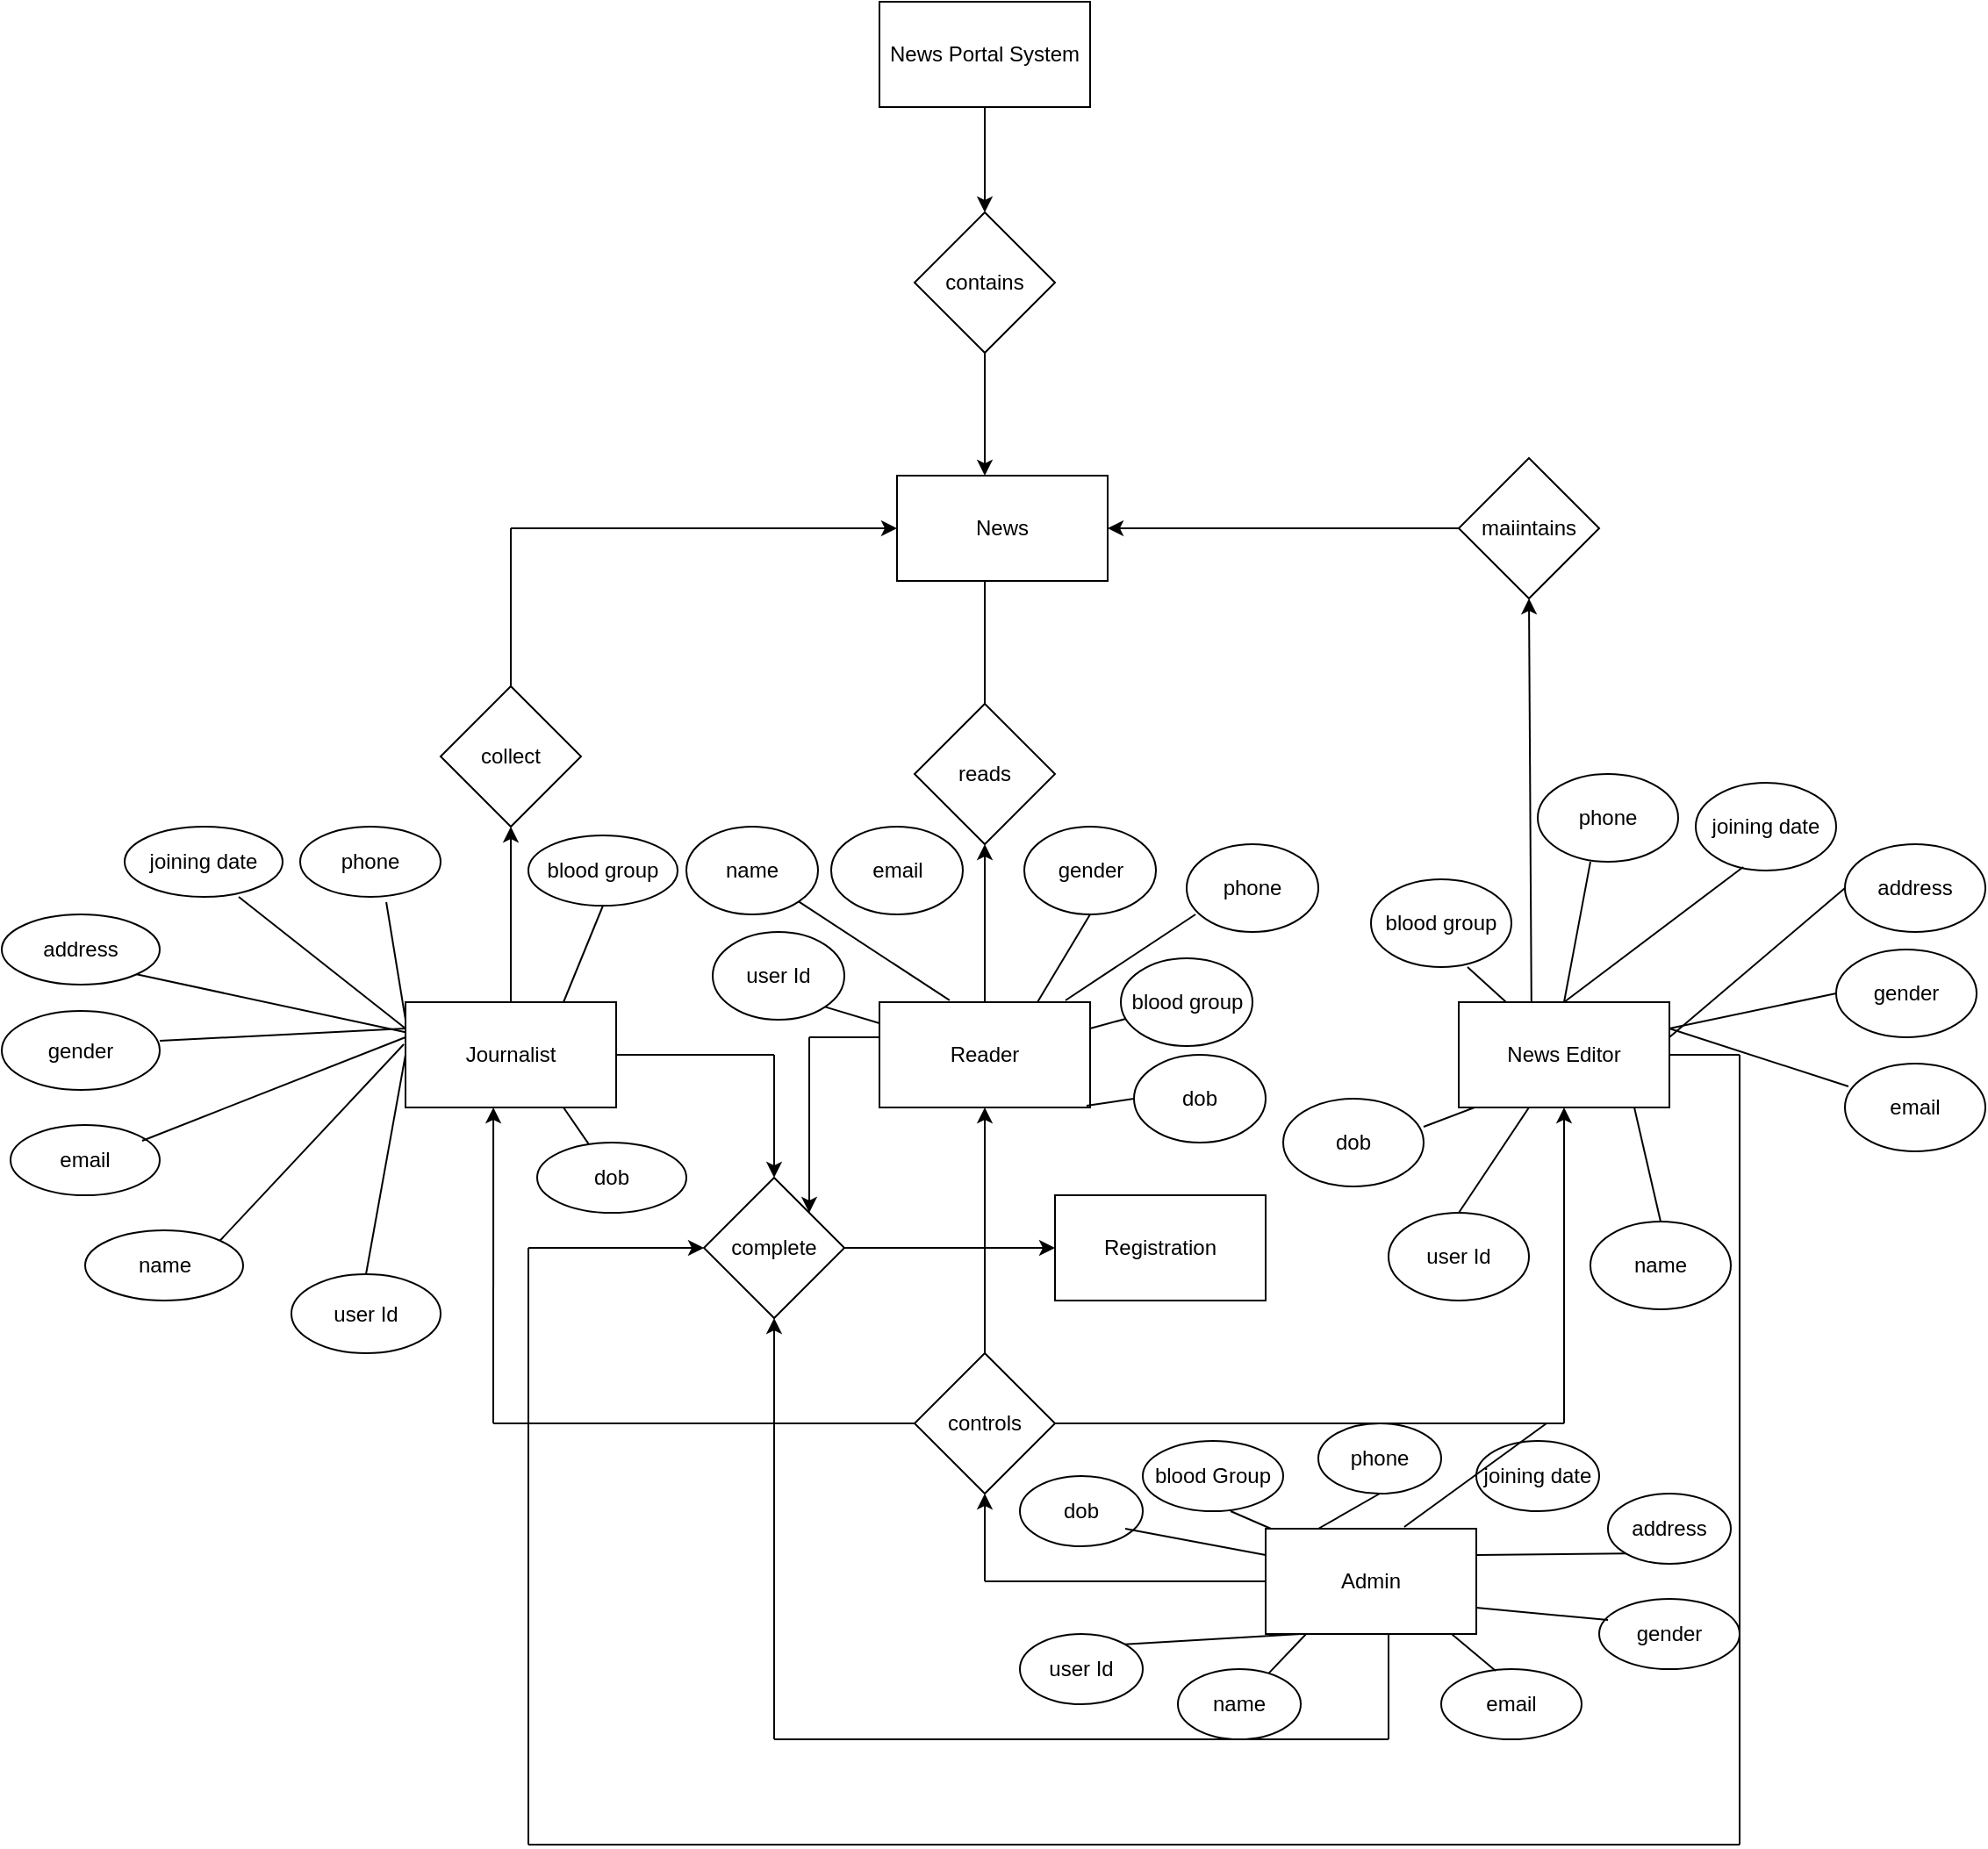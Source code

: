 <mxfile version="12.1.3" pages="1"><diagram id="xrQb2AmDoRjr7JPRB33B" name="Page-1"><mxGraphModel dx="2070" dy="413" grid="1" gridSize="10" guides="1" tooltips="1" connect="1" arrows="1" fold="1" page="1" pageScale="1" pageWidth="850" pageHeight="1100" math="0" shadow="0"><root><mxCell id="0"/><mxCell id="1" parent="0"/><mxCell id="JULQtUShKvCJ9OPi-Cxe-1" value="News Portal System" style="rounded=0;whiteSpace=wrap;html=1;" vertex="1" parent="1"><mxGeometry x="310" y="150" width="120" height="60" as="geometry"/></mxCell><mxCell id="JULQtUShKvCJ9OPi-Cxe-2" value="News Editor" style="rounded=0;whiteSpace=wrap;html=1;" vertex="1" parent="1"><mxGeometry x="640" y="720" width="120" height="60" as="geometry"/></mxCell><mxCell id="JULQtUShKvCJ9OPi-Cxe-3" value="Journalist" style="rounded=0;whiteSpace=wrap;html=1;" vertex="1" parent="1"><mxGeometry x="40" y="720" width="120" height="60" as="geometry"/></mxCell><mxCell id="JULQtUShKvCJ9OPi-Cxe-4" value="contains" style="rhombus;whiteSpace=wrap;html=1;" vertex="1" parent="1"><mxGeometry x="330" y="270" width="80" height="80" as="geometry"/></mxCell><mxCell id="JULQtUShKvCJ9OPi-Cxe-5" value="News" style="rounded=0;whiteSpace=wrap;html=1;" vertex="1" parent="1"><mxGeometry x="320" y="420" width="120" height="60" as="geometry"/></mxCell><mxCell id="JULQtUShKvCJ9OPi-Cxe-8" value="maiintains" style="rhombus;whiteSpace=wrap;html=1;" vertex="1" parent="1"><mxGeometry x="640" y="410" width="80" height="80" as="geometry"/></mxCell><mxCell id="JULQtUShKvCJ9OPi-Cxe-9" value="Reader" style="rounded=0;whiteSpace=wrap;html=1;" vertex="1" parent="1"><mxGeometry x="310" y="720" width="120" height="60" as="geometry"/></mxCell><mxCell id="JULQtUShKvCJ9OPi-Cxe-10" value="reads" style="rhombus;whiteSpace=wrap;html=1;" vertex="1" parent="1"><mxGeometry x="330" y="550" width="80" height="80" as="geometry"/></mxCell><mxCell id="JULQtUShKvCJ9OPi-Cxe-13" value="" style="endArrow=none;html=1;" edge="1" parent="1" source="JULQtUShKvCJ9OPi-Cxe-10"><mxGeometry width="50" height="50" relative="1" as="geometry"><mxPoint x="370" y="520" as="sourcePoint"/><mxPoint x="370" y="480" as="targetPoint"/></mxGeometry></mxCell><mxCell id="JULQtUShKvCJ9OPi-Cxe-14" value="Admin" style="rounded=0;whiteSpace=wrap;html=1;" vertex="1" parent="1"><mxGeometry x="530" y="1020" width="120" height="60" as="geometry"/></mxCell><mxCell id="JULQtUShKvCJ9OPi-Cxe-15" value="controls" style="rhombus;whiteSpace=wrap;html=1;" vertex="1" parent="1"><mxGeometry x="330" y="920" width="80" height="80" as="geometry"/></mxCell><mxCell id="JULQtUShKvCJ9OPi-Cxe-22" value="" style="endArrow=classic;html=1;entryX=0.5;entryY=1;entryDx=0;entryDy=0;exitX=0.345;exitY=-0.002;exitDx=0;exitDy=0;exitPerimeter=0;" edge="1" parent="1" source="JULQtUShKvCJ9OPi-Cxe-2" target="JULQtUShKvCJ9OPi-Cxe-8"><mxGeometry width="50" height="50" relative="1" as="geometry"><mxPoint x="720" y="580" as="sourcePoint"/><mxPoint x="770" y="530" as="targetPoint"/></mxGeometry></mxCell><mxCell id="JULQtUShKvCJ9OPi-Cxe-23" value="" style="endArrow=classic;html=1;entryX=1;entryY=0.5;entryDx=0;entryDy=0;exitX=0;exitY=0.5;exitDx=0;exitDy=0;" edge="1" parent="1" source="JULQtUShKvCJ9OPi-Cxe-8" target="JULQtUShKvCJ9OPi-Cxe-5"><mxGeometry width="50" height="50" relative="1" as="geometry"><mxPoint x="500" y="480" as="sourcePoint"/><mxPoint x="550" y="430" as="targetPoint"/></mxGeometry></mxCell><mxCell id="JULQtUShKvCJ9OPi-Cxe-24" value="Registration" style="rounded=0;whiteSpace=wrap;html=1;" vertex="1" parent="1"><mxGeometry x="410" y="830" width="120" height="60" as="geometry"/></mxCell><mxCell id="JULQtUShKvCJ9OPi-Cxe-27" value="complete" style="rhombus;whiteSpace=wrap;html=1;" vertex="1" parent="1"><mxGeometry x="210" y="820" width="80" height="80" as="geometry"/></mxCell><mxCell id="JULQtUShKvCJ9OPi-Cxe-28" value="collect" style="rhombus;whiteSpace=wrap;html=1;" vertex="1" parent="1"><mxGeometry x="60" y="540" width="80" height="80" as="geometry"/></mxCell><mxCell id="JULQtUShKvCJ9OPi-Cxe-29" value="" style="endArrow=classic;html=1;entryX=0;entryY=0.5;entryDx=0;entryDy=0;" edge="1" parent="1" target="JULQtUShKvCJ9OPi-Cxe-5"><mxGeometry width="50" height="50" relative="1" as="geometry"><mxPoint x="100" y="450" as="sourcePoint"/><mxPoint x="90" y="440" as="targetPoint"/></mxGeometry></mxCell><mxCell id="JULQtUShKvCJ9OPi-Cxe-30" value="" style="endArrow=none;html=1;exitX=0.5;exitY=0;exitDx=0;exitDy=0;" edge="1" parent="1" source="JULQtUShKvCJ9OPi-Cxe-28"><mxGeometry width="50" height="50" relative="1" as="geometry"><mxPoint x="80" y="530" as="sourcePoint"/><mxPoint x="100" y="450" as="targetPoint"/></mxGeometry></mxCell><mxCell id="JULQtUShKvCJ9OPi-Cxe-31" value="" style="endArrow=classic;html=1;entryX=0.5;entryY=1;entryDx=0;entryDy=0;exitX=0.5;exitY=0;exitDx=0;exitDy=0;" edge="1" parent="1" source="JULQtUShKvCJ9OPi-Cxe-3" target="JULQtUShKvCJ9OPi-Cxe-28"><mxGeometry width="50" height="50" relative="1" as="geometry"><mxPoint x="70" y="710" as="sourcePoint"/><mxPoint x="120" y="660" as="targetPoint"/></mxGeometry></mxCell><mxCell id="JULQtUShKvCJ9OPi-Cxe-32" value="" style="endArrow=classic;html=1;entryX=0.5;entryY=1;entryDx=0;entryDy=0;" edge="1" parent="1" target="JULQtUShKvCJ9OPi-Cxe-15"><mxGeometry width="50" height="50" relative="1" as="geometry"><mxPoint x="370" y="1050" as="sourcePoint"/><mxPoint x="420" y="1020" as="targetPoint"/></mxGeometry></mxCell><mxCell id="JULQtUShKvCJ9OPi-Cxe-33" value="" style="endArrow=none;html=1;entryX=0;entryY=0.5;entryDx=0;entryDy=0;" edge="1" parent="1" target="JULQtUShKvCJ9OPi-Cxe-14"><mxGeometry width="50" height="50" relative="1" as="geometry"><mxPoint x="370" y="1050" as="sourcePoint"/><mxPoint x="450" y="1040" as="targetPoint"/></mxGeometry></mxCell><mxCell id="JULQtUShKvCJ9OPi-Cxe-35" value="" style="endArrow=classic;html=1;entryX=0.417;entryY=1;entryDx=0;entryDy=0;entryPerimeter=0;" edge="1" parent="1" target="JULQtUShKvCJ9OPi-Cxe-3"><mxGeometry width="50" height="50" relative="1" as="geometry"><mxPoint x="90" y="960" as="sourcePoint"/><mxPoint x="120" y="870" as="targetPoint"/></mxGeometry></mxCell><mxCell id="JULQtUShKvCJ9OPi-Cxe-36" value="" style="endArrow=classic;html=1;entryX=0.5;entryY=1;entryDx=0;entryDy=0;" edge="1" parent="1" target="JULQtUShKvCJ9OPi-Cxe-2"><mxGeometry width="50" height="50" relative="1" as="geometry"><mxPoint x="700" y="960" as="sourcePoint"/><mxPoint x="760" y="920" as="targetPoint"/></mxGeometry></mxCell><mxCell id="JULQtUShKvCJ9OPi-Cxe-37" value="" style="endArrow=none;html=1;exitX=1;exitY=0.5;exitDx=0;exitDy=0;" edge="1" parent="1" source="JULQtUShKvCJ9OPi-Cxe-15"><mxGeometry width="50" height="50" relative="1" as="geometry"><mxPoint x="470" y="1000" as="sourcePoint"/><mxPoint x="700" y="960" as="targetPoint"/></mxGeometry></mxCell><mxCell id="JULQtUShKvCJ9OPi-Cxe-38" value="" style="endArrow=none;html=1;entryX=0;entryY=0.5;entryDx=0;entryDy=0;" edge="1" parent="1" target="JULQtUShKvCJ9OPi-Cxe-15"><mxGeometry width="50" height="50" relative="1" as="geometry"><mxPoint x="90" y="960" as="sourcePoint"/><mxPoint x="200" y="940" as="targetPoint"/></mxGeometry></mxCell><mxCell id="JULQtUShKvCJ9OPi-Cxe-39" value="" style="endArrow=classic;html=1;entryX=0.5;entryY=1;entryDx=0;entryDy=0;exitX=0.5;exitY=0;exitDx=0;exitDy=0;" edge="1" parent="1" source="JULQtUShKvCJ9OPi-Cxe-15" target="JULQtUShKvCJ9OPi-Cxe-9"><mxGeometry width="50" height="50" relative="1" as="geometry"><mxPoint x="350" y="890" as="sourcePoint"/><mxPoint x="400" y="840" as="targetPoint"/></mxGeometry></mxCell><mxCell id="JULQtUShKvCJ9OPi-Cxe-40" value="" style="endArrow=none;html=1;exitX=1;exitY=0.5;exitDx=0;exitDy=0;" edge="1" parent="1" source="JULQtUShKvCJ9OPi-Cxe-3"><mxGeometry width="50" height="50" relative="1" as="geometry"><mxPoint x="200" y="780" as="sourcePoint"/><mxPoint x="250" y="750" as="targetPoint"/></mxGeometry></mxCell><mxCell id="JULQtUShKvCJ9OPi-Cxe-41" value="" style="endArrow=classic;html=1;entryX=0.5;entryY=0;entryDx=0;entryDy=0;" edge="1" parent="1" target="JULQtUShKvCJ9OPi-Cxe-27"><mxGeometry width="50" height="50" relative="1" as="geometry"><mxPoint x="250" y="750" as="sourcePoint"/><mxPoint x="300" y="800" as="targetPoint"/></mxGeometry></mxCell><mxCell id="JULQtUShKvCJ9OPi-Cxe-42" value="" style="endArrow=classic;html=1;entryX=0;entryY=0.5;entryDx=0;entryDy=0;" edge="1" parent="1" source="JULQtUShKvCJ9OPi-Cxe-27" target="JULQtUShKvCJ9OPi-Cxe-24"><mxGeometry width="50" height="50" relative="1" as="geometry"><mxPoint x="290" y="910" as="sourcePoint"/><mxPoint x="360.711" y="860" as="targetPoint"/></mxGeometry></mxCell><mxCell id="JULQtUShKvCJ9OPi-Cxe-43" value="" style="endArrow=classic;html=1;entryX=0.5;entryY=1;entryDx=0;entryDy=0;" edge="1" parent="1" target="JULQtUShKvCJ9OPi-Cxe-27"><mxGeometry width="50" height="50" relative="1" as="geometry"><mxPoint x="250" y="1140" as="sourcePoint"/><mxPoint x="90" y="1100" as="targetPoint"/></mxGeometry></mxCell><mxCell id="JULQtUShKvCJ9OPi-Cxe-44" value="" style="endArrow=none;html=1;" edge="1" parent="1"><mxGeometry width="50" height="50" relative="1" as="geometry"><mxPoint x="250" y="1140" as="sourcePoint"/><mxPoint x="600" y="1140" as="targetPoint"/></mxGeometry></mxCell><mxCell id="JULQtUShKvCJ9OPi-Cxe-46" value="" style="endArrow=none;html=1;" edge="1" parent="1"><mxGeometry width="50" height="50" relative="1" as="geometry"><mxPoint x="600" y="1140" as="sourcePoint"/><mxPoint x="600" y="1080" as="targetPoint"/></mxGeometry></mxCell><mxCell id="JULQtUShKvCJ9OPi-Cxe-47" value="" style="endArrow=none;html=1;" edge="1" parent="1"><mxGeometry width="50" height="50" relative="1" as="geometry"><mxPoint x="800" y="1200" as="sourcePoint"/><mxPoint x="800" y="750" as="targetPoint"/></mxGeometry></mxCell><mxCell id="JULQtUShKvCJ9OPi-Cxe-48" value="" style="endArrow=none;html=1;exitX=1;exitY=0.5;exitDx=0;exitDy=0;" edge="1" parent="1" source="JULQtUShKvCJ9OPi-Cxe-2"><mxGeometry width="50" height="50" relative="1" as="geometry"><mxPoint x="780" y="770" as="sourcePoint"/><mxPoint x="800" y="750" as="targetPoint"/></mxGeometry></mxCell><mxCell id="JULQtUShKvCJ9OPi-Cxe-49" value="" style="endArrow=none;html=1;" edge="1" parent="1"><mxGeometry width="50" height="50" relative="1" as="geometry"><mxPoint x="110" y="1200" as="sourcePoint"/><mxPoint x="800" y="1200" as="targetPoint"/></mxGeometry></mxCell><mxCell id="JULQtUShKvCJ9OPi-Cxe-50" value="" style="endArrow=none;html=1;" edge="1" parent="1"><mxGeometry width="50" height="50" relative="1" as="geometry"><mxPoint x="110" y="1200" as="sourcePoint"/><mxPoint x="110" y="860" as="targetPoint"/></mxGeometry></mxCell><mxCell id="JULQtUShKvCJ9OPi-Cxe-51" value="" style="endArrow=classic;html=1;entryX=0;entryY=0.5;entryDx=0;entryDy=0;" edge="1" parent="1" target="JULQtUShKvCJ9OPi-Cxe-27"><mxGeometry width="50" height="50" relative="1" as="geometry"><mxPoint x="110" y="860" as="sourcePoint"/><mxPoint x="170" y="850" as="targetPoint"/></mxGeometry></mxCell><mxCell id="JULQtUShKvCJ9OPi-Cxe-53" value="" style="endArrow=classic;html=1;entryX=1;entryY=0;entryDx=0;entryDy=0;" edge="1" parent="1" target="JULQtUShKvCJ9OPi-Cxe-27"><mxGeometry width="50" height="50" relative="1" as="geometry"><mxPoint x="270" y="740" as="sourcePoint"/><mxPoint x="330" y="780" as="targetPoint"/></mxGeometry></mxCell><mxCell id="JULQtUShKvCJ9OPi-Cxe-54" value="" style="endArrow=none;html=1;entryX=0;entryY=0.333;entryDx=0;entryDy=0;entryPerimeter=0;" edge="1" parent="1" target="JULQtUShKvCJ9OPi-Cxe-9"><mxGeometry width="50" height="50" relative="1" as="geometry"><mxPoint x="270" y="740" as="sourcePoint"/><mxPoint x="330" y="730" as="targetPoint"/></mxGeometry></mxCell><mxCell id="JULQtUShKvCJ9OPi-Cxe-55" value="" style="endArrow=classic;html=1;entryX=0.5;entryY=1;entryDx=0;entryDy=0;exitX=0.5;exitY=0;exitDx=0;exitDy=0;" edge="1" parent="1" source="JULQtUShKvCJ9OPi-Cxe-9" target="JULQtUShKvCJ9OPi-Cxe-10"><mxGeometry width="50" height="50" relative="1" as="geometry"><mxPoint x="350" y="690" as="sourcePoint"/><mxPoint x="400" y="640" as="targetPoint"/></mxGeometry></mxCell><mxCell id="JULQtUShKvCJ9OPi-Cxe-56" value="email" style="ellipse;whiteSpace=wrap;html=1;" vertex="1" parent="1"><mxGeometry x="630" y="1100" width="80" height="40" as="geometry"/></mxCell><mxCell id="JULQtUShKvCJ9OPi-Cxe-57" value="gender" style="ellipse;whiteSpace=wrap;html=1;" vertex="1" parent="1"><mxGeometry x="720" y="1060" width="80" height="40" as="geometry"/></mxCell><mxCell id="JULQtUShKvCJ9OPi-Cxe-58" value="address" style="ellipse;whiteSpace=wrap;html=1;" vertex="1" parent="1"><mxGeometry x="725" y="1000" width="70" height="40" as="geometry"/></mxCell><mxCell id="JULQtUShKvCJ9OPi-Cxe-59" value="blood Group" style="ellipse;whiteSpace=wrap;html=1;" vertex="1" parent="1"><mxGeometry x="460" y="970" width="80" height="40" as="geometry"/></mxCell><mxCell id="JULQtUShKvCJ9OPi-Cxe-60" value="phone" style="ellipse;whiteSpace=wrap;html=1;" vertex="1" parent="1"><mxGeometry x="560" y="960" width="70" height="40" as="geometry"/></mxCell><mxCell id="JULQtUShKvCJ9OPi-Cxe-61" value="joining date" style="ellipse;whiteSpace=wrap;html=1;" vertex="1" parent="1"><mxGeometry x="650" y="970" width="70" height="40" as="geometry"/></mxCell><mxCell id="JULQtUShKvCJ9OPi-Cxe-62" value="user Id" style="ellipse;whiteSpace=wrap;html=1;" vertex="1" parent="1"><mxGeometry x="390" y="1080" width="70" height="40" as="geometry"/></mxCell><mxCell id="JULQtUShKvCJ9OPi-Cxe-63" value="name" style="ellipse;whiteSpace=wrap;html=1;" vertex="1" parent="1"><mxGeometry x="480" y="1100" width="70" height="40" as="geometry"/></mxCell><mxCell id="JULQtUShKvCJ9OPi-Cxe-65" value="dob" style="ellipse;whiteSpace=wrap;html=1;" vertex="1" parent="1"><mxGeometry x="390" y="990" width="70" height="40" as="geometry"/></mxCell><mxCell id="JULQtUShKvCJ9OPi-Cxe-66" value="" style="endArrow=none;html=1;entryX=0.192;entryY=1;entryDx=0;entryDy=0;entryPerimeter=0;" edge="1" parent="1" source="JULQtUShKvCJ9OPi-Cxe-63" target="JULQtUShKvCJ9OPi-Cxe-14"><mxGeometry width="50" height="50" relative="1" as="geometry"><mxPoint x="510" y="1120" as="sourcePoint"/><mxPoint x="560" y="1070" as="targetPoint"/></mxGeometry></mxCell><mxCell id="JULQtUShKvCJ9OPi-Cxe-67" value="" style="endArrow=none;html=1;exitX=1;exitY=0;exitDx=0;exitDy=0;" edge="1" parent="1" source="JULQtUShKvCJ9OPi-Cxe-62"><mxGeometry width="50" height="50" relative="1" as="geometry"><mxPoint x="450" y="1100" as="sourcePoint"/><mxPoint x="550" y="1080" as="targetPoint"/></mxGeometry></mxCell><mxCell id="JULQtUShKvCJ9OPi-Cxe-68" value="" style="endArrow=none;html=1;entryX=0;entryY=0.25;entryDx=0;entryDy=0;" edge="1" parent="1" target="JULQtUShKvCJ9OPi-Cxe-14"><mxGeometry width="50" height="50" relative="1" as="geometry"><mxPoint x="450" y="1020" as="sourcePoint"/><mxPoint x="500" y="980" as="targetPoint"/></mxGeometry></mxCell><mxCell id="JULQtUShKvCJ9OPi-Cxe-69" value="" style="endArrow=none;html=1;entryX=0.625;entryY=1;entryDx=0;entryDy=0;entryPerimeter=0;" edge="1" parent="1" target="JULQtUShKvCJ9OPi-Cxe-59"><mxGeometry width="50" height="50" relative="1" as="geometry"><mxPoint x="533" y="1020" as="sourcePoint"/><mxPoint x="580" y="960" as="targetPoint"/></mxGeometry></mxCell><mxCell id="JULQtUShKvCJ9OPi-Cxe-70" value="" style="endArrow=none;html=1;entryX=0;entryY=1;entryDx=0;entryDy=0;exitX=1;exitY=0.25;exitDx=0;exitDy=0;" edge="1" parent="1" source="JULQtUShKvCJ9OPi-Cxe-14" target="JULQtUShKvCJ9OPi-Cxe-58"><mxGeometry width="50" height="50" relative="1" as="geometry"><mxPoint x="680" y="1040" as="sourcePoint"/><mxPoint x="730" y="990" as="targetPoint"/></mxGeometry></mxCell><mxCell id="JULQtUShKvCJ9OPi-Cxe-71" value="" style="endArrow=none;html=1;entryX=0.063;entryY=0.3;entryDx=0;entryDy=0;entryPerimeter=0;exitX=1;exitY=0.75;exitDx=0;exitDy=0;" edge="1" parent="1" source="JULQtUShKvCJ9OPi-Cxe-14" target="JULQtUShKvCJ9OPi-Cxe-57"><mxGeometry width="50" height="50" relative="1" as="geometry"><mxPoint x="690" y="1060" as="sourcePoint"/><mxPoint x="740" y="1010" as="targetPoint"/></mxGeometry></mxCell><mxCell id="JULQtUShKvCJ9OPi-Cxe-72" value="" style="endArrow=none;html=1;exitX=0.883;exitY=1;exitDx=0;exitDy=0;exitPerimeter=0;entryX=0.388;entryY=0.025;entryDx=0;entryDy=0;entryPerimeter=0;" edge="1" parent="1" source="JULQtUShKvCJ9OPi-Cxe-14" target="JULQtUShKvCJ9OPi-Cxe-56"><mxGeometry width="50" height="50" relative="1" as="geometry"><mxPoint x="680" y="1080" as="sourcePoint"/><mxPoint x="730" y="1030" as="targetPoint"/></mxGeometry></mxCell><mxCell id="JULQtUShKvCJ9OPi-Cxe-73" value="" style="endArrow=none;html=1;exitX=0.658;exitY=-0.017;exitDx=0;exitDy=0;exitPerimeter=0;" edge="1" parent="1" source="JULQtUShKvCJ9OPi-Cxe-14"><mxGeometry width="50" height="50" relative="1" as="geometry"><mxPoint x="640" y="1010" as="sourcePoint"/><mxPoint x="690" y="960" as="targetPoint"/></mxGeometry></mxCell><mxCell id="JULQtUShKvCJ9OPi-Cxe-75" value="" style="endArrow=none;html=1;exitX=0.25;exitY=0;exitDx=0;exitDy=0;entryX=0.5;entryY=1;entryDx=0;entryDy=0;" edge="1" parent="1" source="JULQtUShKvCJ9OPi-Cxe-14" target="JULQtUShKvCJ9OPi-Cxe-60"><mxGeometry width="50" height="50" relative="1" as="geometry"><mxPoint x="560" y="1000" as="sourcePoint"/><mxPoint x="610" y="950" as="targetPoint"/></mxGeometry></mxCell><mxCell id="JULQtUShKvCJ9OPi-Cxe-76" value="gender" style="ellipse;whiteSpace=wrap;html=1;" vertex="1" parent="1"><mxGeometry x="392.5" y="620" width="75" height="50" as="geometry"/></mxCell><mxCell id="JULQtUShKvCJ9OPi-Cxe-77" value="name" style="ellipse;whiteSpace=wrap;html=1;" vertex="1" parent="1"><mxGeometry x="200" y="620" width="75" height="50" as="geometry"/></mxCell><mxCell id="JULQtUShKvCJ9OPi-Cxe-78" value="email" style="ellipse;whiteSpace=wrap;html=1;" vertex="1" parent="1"><mxGeometry x="282.5" y="620" width="75" height="50" as="geometry"/></mxCell><mxCell id="JULQtUShKvCJ9OPi-Cxe-79" value="phone" style="ellipse;whiteSpace=wrap;html=1;" vertex="1" parent="1"><mxGeometry x="485" y="630" width="75" height="50" as="geometry"/></mxCell><mxCell id="JULQtUShKvCJ9OPi-Cxe-80" value="dob" style="ellipse;whiteSpace=wrap;html=1;" vertex="1" parent="1"><mxGeometry x="455" y="750" width="75" height="50" as="geometry"/></mxCell><mxCell id="JULQtUShKvCJ9OPi-Cxe-81" value="blood group" style="ellipse;whiteSpace=wrap;html=1;" vertex="1" parent="1"><mxGeometry x="447.5" y="695" width="75" height="50" as="geometry"/></mxCell><mxCell id="JULQtUShKvCJ9OPi-Cxe-82" value="user Id" style="ellipse;whiteSpace=wrap;html=1;" vertex="1" parent="1"><mxGeometry x="215" y="680" width="75" height="50" as="geometry"/></mxCell><mxCell id="JULQtUShKvCJ9OPi-Cxe-83" value="" style="endArrow=none;html=1;entryX=1;entryY=1;entryDx=0;entryDy=0;exitX=0.333;exitY=-0.017;exitDx=0;exitDy=0;exitPerimeter=0;" edge="1" parent="1" source="JULQtUShKvCJ9OPi-Cxe-9" target="JULQtUShKvCJ9OPi-Cxe-77"><mxGeometry width="50" height="50" relative="1" as="geometry"><mxPoint x="150" y="710" as="sourcePoint"/><mxPoint x="200" y="660" as="targetPoint"/></mxGeometry></mxCell><mxCell id="JULQtUShKvCJ9OPi-Cxe-84" value="" style="endArrow=none;html=1;exitX=1;exitY=1;exitDx=0;exitDy=0;" edge="1" parent="1" source="JULQtUShKvCJ9OPi-Cxe-82" target="JULQtUShKvCJ9OPi-Cxe-9"><mxGeometry width="50" height="50" relative="1" as="geometry"><mxPoint x="290" y="730" as="sourcePoint"/><mxPoint x="340" y="680" as="targetPoint"/></mxGeometry></mxCell><mxCell id="JULQtUShKvCJ9OPi-Cxe-85" value="" style="endArrow=none;html=1;exitX=0.75;exitY=0;exitDx=0;exitDy=0;entryX=0.5;entryY=1;entryDx=0;entryDy=0;" edge="1" parent="1" source="JULQtUShKvCJ9OPi-Cxe-9" target="JULQtUShKvCJ9OPi-Cxe-76"><mxGeometry width="50" height="50" relative="1" as="geometry"><mxPoint x="410" y="670" as="sourcePoint"/><mxPoint x="460" y="620" as="targetPoint"/></mxGeometry></mxCell><mxCell id="JULQtUShKvCJ9OPi-Cxe-86" value="" style="endArrow=none;html=1;exitX=1;exitY=0.25;exitDx=0;exitDy=0;" edge="1" parent="1" source="JULQtUShKvCJ9OPi-Cxe-9" target="JULQtUShKvCJ9OPi-Cxe-81"><mxGeometry width="50" height="50" relative="1" as="geometry"><mxPoint x="440" y="730" as="sourcePoint"/><mxPoint x="490" y="680" as="targetPoint"/></mxGeometry></mxCell><mxCell id="JULQtUShKvCJ9OPi-Cxe-87" value="" style="endArrow=none;html=1;exitX=0.883;exitY=-0.017;exitDx=0;exitDy=0;exitPerimeter=0;entryX=0.067;entryY=0.8;entryDx=0;entryDy=0;entryPerimeter=0;" edge="1" parent="1" source="JULQtUShKvCJ9OPi-Cxe-9" target="JULQtUShKvCJ9OPi-Cxe-79"><mxGeometry width="50" height="50" relative="1" as="geometry"><mxPoint x="460" y="680" as="sourcePoint"/><mxPoint x="510" y="630" as="targetPoint"/></mxGeometry></mxCell><mxCell id="JULQtUShKvCJ9OPi-Cxe-88" value="" style="endArrow=none;html=1;exitX=0.983;exitY=0.983;exitDx=0;exitDy=0;exitPerimeter=0;entryX=0;entryY=0.5;entryDx=0;entryDy=0;" edge="1" parent="1" source="JULQtUShKvCJ9OPi-Cxe-9" target="JULQtUShKvCJ9OPi-Cxe-80"><mxGeometry width="50" height="50" relative="1" as="geometry"><mxPoint x="430" y="790" as="sourcePoint"/><mxPoint x="480" y="740" as="targetPoint"/></mxGeometry></mxCell><mxCell id="JULQtUShKvCJ9OPi-Cxe-89" value="name" style="ellipse;whiteSpace=wrap;html=1;" vertex="1" parent="1"><mxGeometry x="-142.5" y="850" width="90" height="40" as="geometry"/></mxCell><mxCell id="JULQtUShKvCJ9OPi-Cxe-90" value="" style="endArrow=none;html=1;exitX=1;exitY=0;exitDx=0;exitDy=0;entryX=-0.008;entryY=0.4;entryDx=0;entryDy=0;entryPerimeter=0;" edge="1" parent="1" source="JULQtUShKvCJ9OPi-Cxe-89" target="JULQtUShKvCJ9OPi-Cxe-3"><mxGeometry width="50" height="50" relative="1" as="geometry"><mxPoint y="830" as="sourcePoint"/><mxPoint x="50" y="780" as="targetPoint"/></mxGeometry></mxCell><mxCell id="JULQtUShKvCJ9OPi-Cxe-91" value="address" style="ellipse;whiteSpace=wrap;html=1;" vertex="1" parent="1"><mxGeometry x="-190" y="670" width="90" height="40" as="geometry"/></mxCell><mxCell id="JULQtUShKvCJ9OPi-Cxe-92" value="gender" style="ellipse;whiteSpace=wrap;html=1;" vertex="1" parent="1"><mxGeometry x="-190" y="725" width="90" height="45" as="geometry"/></mxCell><mxCell id="JULQtUShKvCJ9OPi-Cxe-93" value="joining date" style="ellipse;whiteSpace=wrap;html=1;" vertex="1" parent="1"><mxGeometry x="-120" y="620" width="90" height="40" as="geometry"/></mxCell><mxCell id="JULQtUShKvCJ9OPi-Cxe-94" value="phone" style="ellipse;whiteSpace=wrap;html=1;" vertex="1" parent="1"><mxGeometry x="-20" y="620" width="80" height="40" as="geometry"/></mxCell><mxCell id="JULQtUShKvCJ9OPi-Cxe-95" value="email" style="ellipse;whiteSpace=wrap;html=1;" vertex="1" parent="1"><mxGeometry x="-185" y="790" width="85" height="40" as="geometry"/></mxCell><mxCell id="JULQtUShKvCJ9OPi-Cxe-96" value="blood group" style="ellipse;whiteSpace=wrap;html=1;" vertex="1" parent="1"><mxGeometry x="110" y="625" width="85" height="40" as="geometry"/></mxCell><mxCell id="JULQtUShKvCJ9OPi-Cxe-97" value="user Id" style="ellipse;whiteSpace=wrap;html=1;" vertex="1" parent="1"><mxGeometry x="-25" y="875" width="85" height="45" as="geometry"/></mxCell><mxCell id="JULQtUShKvCJ9OPi-Cxe-98" value="dob" style="ellipse;whiteSpace=wrap;html=1;" vertex="1" parent="1"><mxGeometry x="115" y="800" width="85" height="40" as="geometry"/></mxCell><mxCell id="JULQtUShKvCJ9OPi-Cxe-99" value="" style="endArrow=none;html=1;exitX=1;exitY=1;exitDx=0;exitDy=0;" edge="1" parent="1" source="JULQtUShKvCJ9OPi-Cxe-91" target="JULQtUShKvCJ9OPi-Cxe-3"><mxGeometry width="50" height="50" relative="1" as="geometry"><mxPoint x="-60" y="720" as="sourcePoint"/><mxPoint x="-10" y="670" as="targetPoint"/></mxGeometry></mxCell><mxCell id="JULQtUShKvCJ9OPi-Cxe-100" value="" style="endArrow=none;html=1;exitX=1;exitY=0.378;exitDx=0;exitDy=0;exitPerimeter=0;entryX=0;entryY=0.25;entryDx=0;entryDy=0;" edge="1" parent="1" source="JULQtUShKvCJ9OPi-Cxe-92" target="JULQtUShKvCJ9OPi-Cxe-3"><mxGeometry width="50" height="50" relative="1" as="geometry"><mxPoint x="-30" y="750" as="sourcePoint"/><mxPoint x="20" y="700" as="targetPoint"/></mxGeometry></mxCell><mxCell id="JULQtUShKvCJ9OPi-Cxe-101" value="" style="endArrow=none;html=1;exitX=0.882;exitY=0.225;exitDx=0;exitDy=0;exitPerimeter=0;" edge="1" parent="1" source="JULQtUShKvCJ9OPi-Cxe-95"><mxGeometry width="50" height="50" relative="1" as="geometry"><mxPoint x="-102" y="799" as="sourcePoint"/><mxPoint x="40" y="740" as="targetPoint"/></mxGeometry></mxCell><mxCell id="JULQtUShKvCJ9OPi-Cxe-102" value="" style="endArrow=none;html=1;exitX=0.5;exitY=0;exitDx=0;exitDy=0;entryX=0;entryY=0.5;entryDx=0;entryDy=0;" edge="1" parent="1" source="JULQtUShKvCJ9OPi-Cxe-97" target="JULQtUShKvCJ9OPi-Cxe-3"><mxGeometry width="50" height="50" relative="1" as="geometry"><mxPoint x="20" y="870" as="sourcePoint"/><mxPoint x="70" y="760" as="targetPoint"/></mxGeometry></mxCell><mxCell id="JULQtUShKvCJ9OPi-Cxe-103" value="" style="endArrow=none;html=1;exitX=0.722;exitY=1;exitDx=0;exitDy=0;exitPerimeter=0;entryX=0;entryY=0.25;entryDx=0;entryDy=0;" edge="1" parent="1" source="JULQtUShKvCJ9OPi-Cxe-93" target="JULQtUShKvCJ9OPi-Cxe-3"><mxGeometry width="50" height="50" relative="1" as="geometry"><mxPoint x="-30" y="670" as="sourcePoint"/><mxPoint x="20" y="620" as="targetPoint"/></mxGeometry></mxCell><mxCell id="JULQtUShKvCJ9OPi-Cxe-104" value="" style="endArrow=none;html=1;exitX=0.613;exitY=1.075;exitDx=0;exitDy=0;exitPerimeter=0;" edge="1" parent="1" source="JULQtUShKvCJ9OPi-Cxe-94"><mxGeometry width="50" height="50" relative="1" as="geometry"><mxPoint x="50" y="690" as="sourcePoint"/><mxPoint x="40" y="730" as="targetPoint"/></mxGeometry></mxCell><mxCell id="JULQtUShKvCJ9OPi-Cxe-105" value="" style="endArrow=none;html=1;entryX=0.75;entryY=1;entryDx=0;entryDy=0;" edge="1" parent="1" source="JULQtUShKvCJ9OPi-Cxe-98" target="JULQtUShKvCJ9OPi-Cxe-3"><mxGeometry width="50" height="50" relative="1" as="geometry"><mxPoint x="110" y="790" as="sourcePoint"/><mxPoint x="160" y="740" as="targetPoint"/></mxGeometry></mxCell><mxCell id="JULQtUShKvCJ9OPi-Cxe-106" value="" style="endArrow=none;html=1;exitX=0.75;exitY=0;exitDx=0;exitDy=0;entryX=0.5;entryY=1;entryDx=0;entryDy=0;" edge="1" parent="1" source="JULQtUShKvCJ9OPi-Cxe-3" target="JULQtUShKvCJ9OPi-Cxe-96"><mxGeometry width="50" height="50" relative="1" as="geometry"><mxPoint x="150" y="680" as="sourcePoint"/><mxPoint x="200" y="630" as="targetPoint"/></mxGeometry></mxCell><mxCell id="JULQtUShKvCJ9OPi-Cxe-107" value="phone" style="ellipse;whiteSpace=wrap;html=1;" vertex="1" parent="1"><mxGeometry x="685" y="590" width="80" height="50" as="geometry"/></mxCell><mxCell id="JULQtUShKvCJ9OPi-Cxe-110" value="joining date" style="ellipse;whiteSpace=wrap;html=1;" vertex="1" parent="1"><mxGeometry x="775" y="595" width="80" height="50" as="geometry"/></mxCell><mxCell id="JULQtUShKvCJ9OPi-Cxe-111" value="address" style="ellipse;whiteSpace=wrap;html=1;" vertex="1" parent="1"><mxGeometry x="860" y="630" width="80" height="50" as="geometry"/></mxCell><mxCell id="JULQtUShKvCJ9OPi-Cxe-112" value="user Id" style="ellipse;whiteSpace=wrap;html=1;" vertex="1" parent="1"><mxGeometry x="600" y="840" width="80" height="50" as="geometry"/></mxCell><mxCell id="JULQtUShKvCJ9OPi-Cxe-113" value="dob" style="ellipse;whiteSpace=wrap;html=1;" vertex="1" parent="1"><mxGeometry x="540" y="775" width="80" height="50" as="geometry"/></mxCell><mxCell id="JULQtUShKvCJ9OPi-Cxe-114" value="blood group" style="ellipse;whiteSpace=wrap;html=1;" vertex="1" parent="1"><mxGeometry x="590" y="650" width="80" height="50" as="geometry"/></mxCell><mxCell id="JULQtUShKvCJ9OPi-Cxe-115" value="name" style="ellipse;whiteSpace=wrap;html=1;" vertex="1" parent="1"><mxGeometry x="715" y="845" width="80" height="50" as="geometry"/></mxCell><mxCell id="JULQtUShKvCJ9OPi-Cxe-116" value="gender" style="ellipse;whiteSpace=wrap;html=1;" vertex="1" parent="1"><mxGeometry x="855" y="690" width="80" height="50" as="geometry"/></mxCell><mxCell id="JULQtUShKvCJ9OPi-Cxe-117" value="email" style="ellipse;whiteSpace=wrap;html=1;" vertex="1" parent="1"><mxGeometry x="860" y="755" width="80" height="50" as="geometry"/></mxCell><mxCell id="JULQtUShKvCJ9OPi-Cxe-118" value="" style="endArrow=none;html=1;exitX=0.5;exitY=0;exitDx=0;exitDy=0;" edge="1" parent="1" source="JULQtUShKvCJ9OPi-Cxe-2"><mxGeometry width="50" height="50" relative="1" as="geometry"><mxPoint x="720" y="710" as="sourcePoint"/><mxPoint x="715" y="640" as="targetPoint"/></mxGeometry></mxCell><mxCell id="JULQtUShKvCJ9OPi-Cxe-119" value="" style="endArrow=none;html=1;entryX=0.338;entryY=0.96;entryDx=0;entryDy=0;entryPerimeter=0;" edge="1" parent="1" target="JULQtUShKvCJ9OPi-Cxe-110"><mxGeometry width="50" height="50" relative="1" as="geometry"><mxPoint x="700" y="720" as="sourcePoint"/><mxPoint x="840" y="630" as="targetPoint"/></mxGeometry></mxCell><mxCell id="JULQtUShKvCJ9OPi-Cxe-120" value="" style="endArrow=none;html=1;entryX=0;entryY=0.5;entryDx=0;entryDy=0;" edge="1" parent="1" target="JULQtUShKvCJ9OPi-Cxe-111"><mxGeometry width="50" height="50" relative="1" as="geometry"><mxPoint x="760" y="740" as="sourcePoint"/><mxPoint x="870" y="610" as="targetPoint"/></mxGeometry></mxCell><mxCell id="JULQtUShKvCJ9OPi-Cxe-121" value="" style="endArrow=none;html=1;exitX=1;exitY=0.25;exitDx=0;exitDy=0;entryX=0;entryY=0.5;entryDx=0;entryDy=0;" edge="1" parent="1" source="JULQtUShKvCJ9OPi-Cxe-2" target="JULQtUShKvCJ9OPi-Cxe-116"><mxGeometry width="50" height="50" relative="1" as="geometry"><mxPoint x="810" y="710" as="sourcePoint"/><mxPoint x="860" y="660" as="targetPoint"/></mxGeometry></mxCell><mxCell id="JULQtUShKvCJ9OPi-Cxe-122" value="" style="endArrow=none;html=1;exitX=1;exitY=0.25;exitDx=0;exitDy=0;entryX=0.025;entryY=0.26;entryDx=0;entryDy=0;entryPerimeter=0;" edge="1" parent="1" source="JULQtUShKvCJ9OPi-Cxe-2" target="JULQtUShKvCJ9OPi-Cxe-117"><mxGeometry width="50" height="50" relative="1" as="geometry"><mxPoint x="820" y="750" as="sourcePoint"/><mxPoint x="870" y="700" as="targetPoint"/></mxGeometry></mxCell><mxCell id="JULQtUShKvCJ9OPi-Cxe-123" value="" style="endArrow=none;html=1;" edge="1" parent="1" source="JULQtUShKvCJ9OPi-Cxe-2"><mxGeometry width="50" height="50" relative="1" as="geometry"><mxPoint x="590" y="710" as="sourcePoint"/><mxPoint x="645" y="700" as="targetPoint"/></mxGeometry></mxCell><mxCell id="JULQtUShKvCJ9OPi-Cxe-124" value="" style="endArrow=none;html=1;" edge="1" parent="1"><mxGeometry width="50" height="50" relative="1" as="geometry"><mxPoint x="620" y="791" as="sourcePoint"/><mxPoint x="649" y="780" as="targetPoint"/></mxGeometry></mxCell><mxCell id="JULQtUShKvCJ9OPi-Cxe-125" value="" style="endArrow=none;html=1;exitX=0.5;exitY=0;exitDx=0;exitDy=0;" edge="1" parent="1" source="JULQtUShKvCJ9OPi-Cxe-112"><mxGeometry width="50" height="50" relative="1" as="geometry"><mxPoint x="640" y="810" as="sourcePoint"/><mxPoint x="680" y="780" as="targetPoint"/></mxGeometry></mxCell><mxCell id="JULQtUShKvCJ9OPi-Cxe-126" value="" style="endArrow=none;html=1;exitX=0.5;exitY=0;exitDx=0;exitDy=0;" edge="1" parent="1" source="JULQtUShKvCJ9OPi-Cxe-115"><mxGeometry width="50" height="50" relative="1" as="geometry"><mxPoint x="750" y="840" as="sourcePoint"/><mxPoint x="740" y="780" as="targetPoint"/></mxGeometry></mxCell><mxCell id="JULQtUShKvCJ9OPi-Cxe-127" value="" style="endArrow=classic;html=1;entryX=0.5;entryY=0;entryDx=0;entryDy=0;exitX=0.5;exitY=1;exitDx=0;exitDy=0;" edge="1" parent="1" source="JULQtUShKvCJ9OPi-Cxe-1" target="JULQtUShKvCJ9OPi-Cxe-4"><mxGeometry width="50" height="50" relative="1" as="geometry"><mxPoint x="220" y="210" as="sourcePoint"/><mxPoint x="280" y="250" as="targetPoint"/></mxGeometry></mxCell><mxCell id="JULQtUShKvCJ9OPi-Cxe-129" value="" style="endArrow=classic;html=1;exitX=0.5;exitY=1;exitDx=0;exitDy=0;" edge="1" parent="1" source="JULQtUShKvCJ9OPi-Cxe-4"><mxGeometry width="50" height="50" relative="1" as="geometry"><mxPoint x="210" y="400" as="sourcePoint"/><mxPoint x="370" y="420" as="targetPoint"/></mxGeometry></mxCell></root></mxGraphModel></diagram></mxfile>